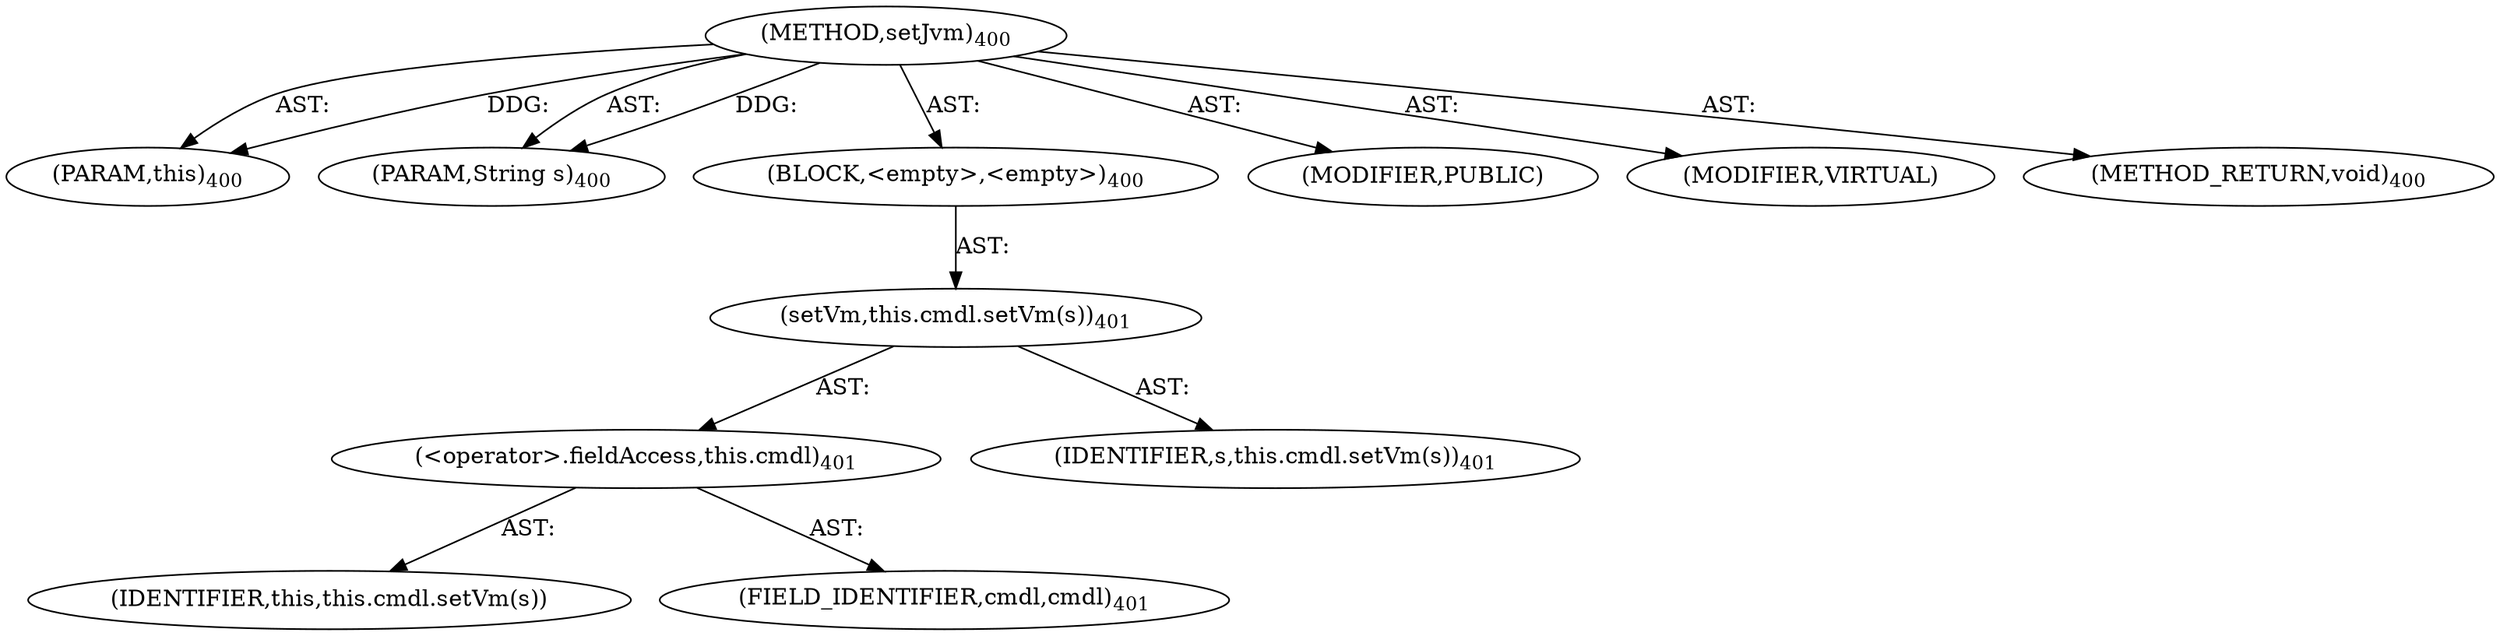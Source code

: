 digraph "setJvm" {  
"111669149713" [label = <(METHOD,setJvm)<SUB>400</SUB>> ]
"115964117026" [label = <(PARAM,this)<SUB>400</SUB>> ]
"115964117027" [label = <(PARAM,String s)<SUB>400</SUB>> ]
"25769803836" [label = <(BLOCK,&lt;empty&gt;,&lt;empty&gt;)<SUB>400</SUB>> ]
"30064771298" [label = <(setVm,this.cmdl.setVm(s))<SUB>401</SUB>> ]
"30064771299" [label = <(&lt;operator&gt;.fieldAccess,this.cmdl)<SUB>401</SUB>> ]
"68719476903" [label = <(IDENTIFIER,this,this.cmdl.setVm(s))> ]
"55834574918" [label = <(FIELD_IDENTIFIER,cmdl,cmdl)<SUB>401</SUB>> ]
"68719476904" [label = <(IDENTIFIER,s,this.cmdl.setVm(s))<SUB>401</SUB>> ]
"133143986223" [label = <(MODIFIER,PUBLIC)> ]
"133143986224" [label = <(MODIFIER,VIRTUAL)> ]
"128849018897" [label = <(METHOD_RETURN,void)<SUB>400</SUB>> ]
  "111669149713" -> "115964117026"  [ label = "AST: "] 
  "111669149713" -> "115964117027"  [ label = "AST: "] 
  "111669149713" -> "25769803836"  [ label = "AST: "] 
  "111669149713" -> "133143986223"  [ label = "AST: "] 
  "111669149713" -> "133143986224"  [ label = "AST: "] 
  "111669149713" -> "128849018897"  [ label = "AST: "] 
  "25769803836" -> "30064771298"  [ label = "AST: "] 
  "30064771298" -> "30064771299"  [ label = "AST: "] 
  "30064771298" -> "68719476904"  [ label = "AST: "] 
  "30064771299" -> "68719476903"  [ label = "AST: "] 
  "30064771299" -> "55834574918"  [ label = "AST: "] 
  "111669149713" -> "115964117026"  [ label = "DDG: "] 
  "111669149713" -> "115964117027"  [ label = "DDG: "] 
}
